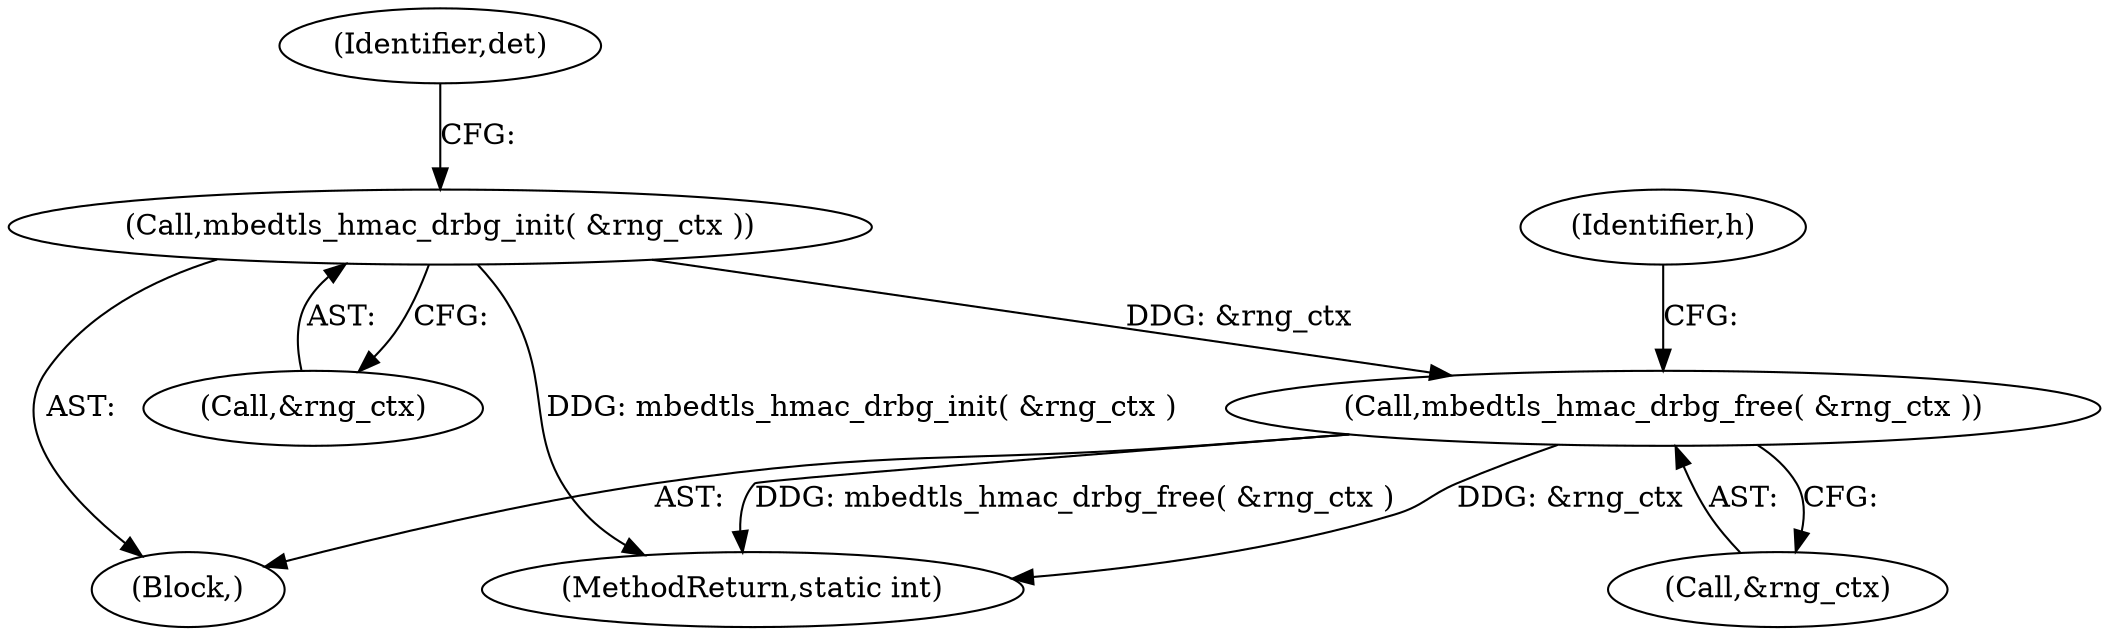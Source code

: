 digraph "0_mbedtls_33f66ba6fd234114aa37f0209dac031bb2870a9b@API" {
"1000240" [label="(Call,mbedtls_hmac_drbg_free( &rng_ctx ))"];
"1000150" [label="(Call,mbedtls_hmac_drbg_init( &rng_ctx ))"];
"1000150" [label="(Call,mbedtls_hmac_drbg_init( &rng_ctx ))"];
"1000117" [label="(Block,)"];
"1000151" [label="(Call,&rng_ctx)"];
"1000241" [label="(Call,&rng_ctx)"];
"1000245" [label="(Identifier,h)"];
"1000250" [label="(MethodReturn,static int)"];
"1000240" [label="(Call,mbedtls_hmac_drbg_free( &rng_ctx ))"];
"1000154" [label="(Identifier,det)"];
"1000240" -> "1000117"  [label="AST: "];
"1000240" -> "1000241"  [label="CFG: "];
"1000241" -> "1000240"  [label="AST: "];
"1000245" -> "1000240"  [label="CFG: "];
"1000240" -> "1000250"  [label="DDG: mbedtls_hmac_drbg_free( &rng_ctx )"];
"1000240" -> "1000250"  [label="DDG: &rng_ctx"];
"1000150" -> "1000240"  [label="DDG: &rng_ctx"];
"1000150" -> "1000117"  [label="AST: "];
"1000150" -> "1000151"  [label="CFG: "];
"1000151" -> "1000150"  [label="AST: "];
"1000154" -> "1000150"  [label="CFG: "];
"1000150" -> "1000250"  [label="DDG: mbedtls_hmac_drbg_init( &rng_ctx )"];
}

